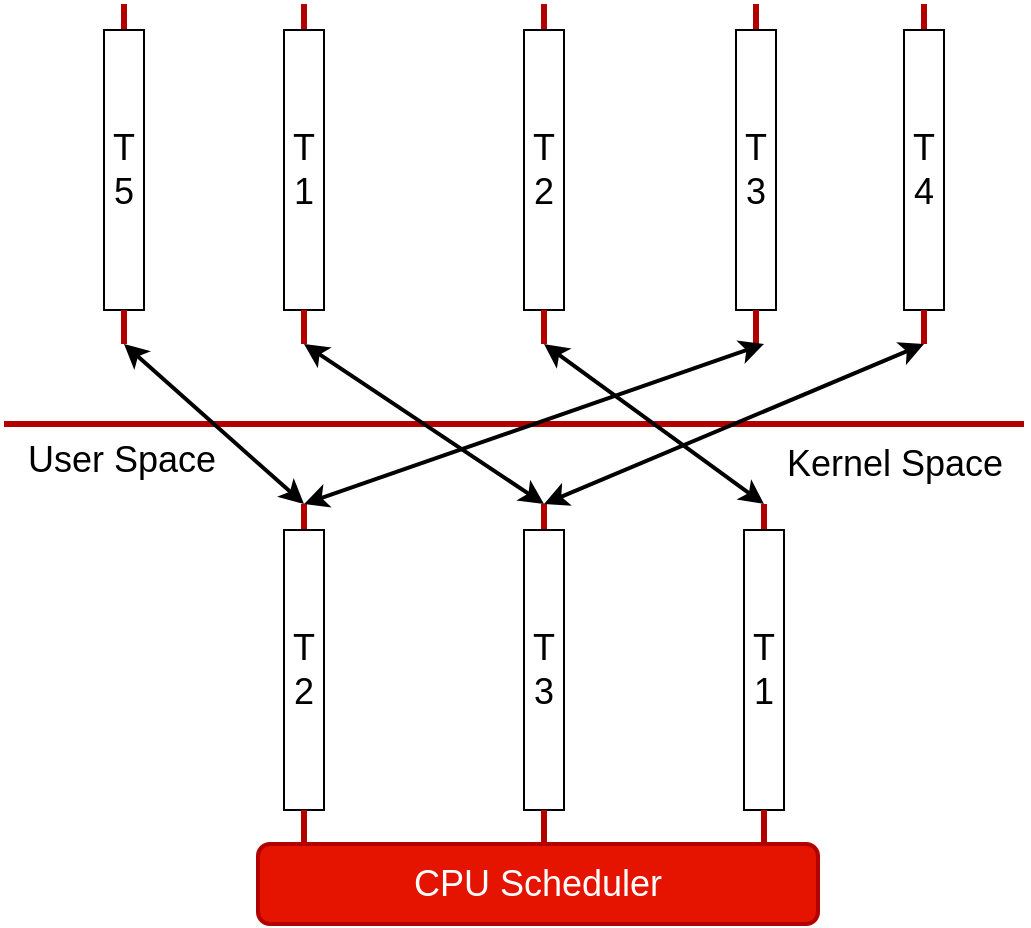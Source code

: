 <mxfile version="20.0.4" type="github">
  <diagram id="WGgsNqBOaULeudGfr_kq" name="第 1 页">
    <mxGraphModel dx="841" dy="587" grid="1" gridSize="10" guides="1" tooltips="1" connect="1" arrows="1" fold="1" page="1" pageScale="1" pageWidth="827" pageHeight="1169" math="0" shadow="0">
      <root>
        <mxCell id="0" />
        <mxCell id="1" parent="0" />
        <mxCell id="1pz0jt5vzoer_wc0gOAW-33" value="" style="endArrow=none;html=1;rounded=0;strokeWidth=3;fillColor=#e51400;strokeColor=#B20000;" edge="1" parent="1">
          <mxGeometry width="50" height="50" relative="1" as="geometry">
            <mxPoint x="10" y="680" as="sourcePoint" />
            <mxPoint x="520" y="680" as="targetPoint" />
          </mxGeometry>
        </mxCell>
        <mxCell id="1pz0jt5vzoer_wc0gOAW-34" value="&lt;font style=&quot;font-size: 18px;&quot;&gt;User Space&lt;/font&gt;" style="text;html=1;strokeColor=none;fillColor=none;align=center;verticalAlign=middle;whiteSpace=wrap;rounded=0;" vertex="1" parent="1">
          <mxGeometry x="14" y="683" width="110" height="30" as="geometry" />
        </mxCell>
        <mxCell id="1pz0jt5vzoer_wc0gOAW-35" value="" style="group" vertex="1" connectable="0" parent="1">
          <mxGeometry x="150" y="470" width="20" height="170" as="geometry" />
        </mxCell>
        <mxCell id="1pz0jt5vzoer_wc0gOAW-36" value="" style="endArrow=none;html=1;rounded=0;fontSize=18;strokeWidth=3;fillColor=#e51400;strokeColor=#B20000;startArrow=none;" edge="1" parent="1pz0jt5vzoer_wc0gOAW-35" source="1pz0jt5vzoer_wc0gOAW-37">
          <mxGeometry width="50" height="50" relative="1" as="geometry">
            <mxPoint x="10" y="170" as="sourcePoint" />
            <mxPoint x="10" as="targetPoint" />
          </mxGeometry>
        </mxCell>
        <mxCell id="1pz0jt5vzoer_wc0gOAW-37" value="T&lt;br&gt;1" style="rounded=0;whiteSpace=wrap;html=1;fontSize=18;" vertex="1" parent="1pz0jt5vzoer_wc0gOAW-35">
          <mxGeometry y="13" width="20" height="140" as="geometry" />
        </mxCell>
        <mxCell id="1pz0jt5vzoer_wc0gOAW-38" value="" style="endArrow=none;html=1;rounded=0;fontSize=18;strokeWidth=3;fillColor=#e51400;strokeColor=#B20000;" edge="1" parent="1pz0jt5vzoer_wc0gOAW-35" target="1pz0jt5vzoer_wc0gOAW-37">
          <mxGeometry width="50" height="50" relative="1" as="geometry">
            <mxPoint x="10" y="170" as="sourcePoint" />
            <mxPoint x="10" as="targetPoint" />
          </mxGeometry>
        </mxCell>
        <mxCell id="1pz0jt5vzoer_wc0gOAW-40" value="" style="group" vertex="1" connectable="0" parent="1">
          <mxGeometry x="270" y="470" width="20" height="170" as="geometry" />
        </mxCell>
        <mxCell id="1pz0jt5vzoer_wc0gOAW-41" value="" style="endArrow=none;html=1;rounded=0;fontSize=18;strokeWidth=3;fillColor=#e51400;strokeColor=#B20000;startArrow=none;" edge="1" parent="1pz0jt5vzoer_wc0gOAW-40" source="1pz0jt5vzoer_wc0gOAW-42">
          <mxGeometry width="50" height="50" relative="1" as="geometry">
            <mxPoint x="10" y="170" as="sourcePoint" />
            <mxPoint x="10" as="targetPoint" />
          </mxGeometry>
        </mxCell>
        <mxCell id="1pz0jt5vzoer_wc0gOAW-42" value="T&lt;br&gt;2" style="rounded=0;whiteSpace=wrap;html=1;fontSize=18;" vertex="1" parent="1pz0jt5vzoer_wc0gOAW-40">
          <mxGeometry y="13" width="20" height="140" as="geometry" />
        </mxCell>
        <mxCell id="1pz0jt5vzoer_wc0gOAW-43" value="" style="endArrow=none;html=1;rounded=0;fontSize=18;strokeWidth=3;fillColor=#e51400;strokeColor=#B20000;" edge="1" parent="1pz0jt5vzoer_wc0gOAW-40" target="1pz0jt5vzoer_wc0gOAW-42">
          <mxGeometry width="50" height="50" relative="1" as="geometry">
            <mxPoint x="10" y="170" as="sourcePoint" />
            <mxPoint x="10" as="targetPoint" />
          </mxGeometry>
        </mxCell>
        <mxCell id="1pz0jt5vzoer_wc0gOAW-44" value="" style="group" vertex="1" connectable="0" parent="1">
          <mxGeometry x="376" y="470" width="20" height="170" as="geometry" />
        </mxCell>
        <mxCell id="1pz0jt5vzoer_wc0gOAW-45" value="" style="endArrow=none;html=1;rounded=0;fontSize=18;strokeWidth=3;fillColor=#e51400;strokeColor=#B20000;startArrow=none;" edge="1" parent="1pz0jt5vzoer_wc0gOAW-44" source="1pz0jt5vzoer_wc0gOAW-46">
          <mxGeometry width="50" height="50" relative="1" as="geometry">
            <mxPoint x="10" y="170" as="sourcePoint" />
            <mxPoint x="10" as="targetPoint" />
          </mxGeometry>
        </mxCell>
        <mxCell id="1pz0jt5vzoer_wc0gOAW-46" value="T&lt;br&gt;3" style="rounded=0;whiteSpace=wrap;html=1;fontSize=18;" vertex="1" parent="1pz0jt5vzoer_wc0gOAW-44">
          <mxGeometry y="13" width="20" height="140" as="geometry" />
        </mxCell>
        <mxCell id="1pz0jt5vzoer_wc0gOAW-47" value="" style="endArrow=none;html=1;rounded=0;fontSize=18;strokeWidth=3;fillColor=#e51400;strokeColor=#B20000;" edge="1" parent="1pz0jt5vzoer_wc0gOAW-44" target="1pz0jt5vzoer_wc0gOAW-46">
          <mxGeometry width="50" height="50" relative="1" as="geometry">
            <mxPoint x="10" y="170" as="sourcePoint" />
            <mxPoint x="10" as="targetPoint" />
          </mxGeometry>
        </mxCell>
        <mxCell id="1pz0jt5vzoer_wc0gOAW-48" value="&lt;span style=&quot;&quot;&gt;Kernel Space&lt;/span&gt;" style="text;html=1;align=center;verticalAlign=middle;resizable=0;points=[];autosize=1;strokeColor=none;fillColor=none;fontSize=18;" vertex="1" parent="1">
          <mxGeometry x="390" y="680" width="130" height="40" as="geometry" />
        </mxCell>
        <mxCell id="1pz0jt5vzoer_wc0gOAW-52" value="" style="group" vertex="1" connectable="0" parent="1">
          <mxGeometry x="150" y="720" width="20" height="170" as="geometry" />
        </mxCell>
        <mxCell id="1pz0jt5vzoer_wc0gOAW-53" value="" style="endArrow=none;html=1;rounded=0;fontSize=18;strokeWidth=3;fillColor=#e51400;strokeColor=#B20000;startArrow=none;" edge="1" parent="1pz0jt5vzoer_wc0gOAW-52" source="1pz0jt5vzoer_wc0gOAW-54">
          <mxGeometry width="50" height="50" relative="1" as="geometry">
            <mxPoint x="10" y="170" as="sourcePoint" />
            <mxPoint x="10" as="targetPoint" />
          </mxGeometry>
        </mxCell>
        <mxCell id="1pz0jt5vzoer_wc0gOAW-54" value="T&lt;br&gt;2" style="rounded=0;whiteSpace=wrap;html=1;fontSize=18;" vertex="1" parent="1pz0jt5vzoer_wc0gOAW-52">
          <mxGeometry y="13" width="20" height="140" as="geometry" />
        </mxCell>
        <mxCell id="1pz0jt5vzoer_wc0gOAW-55" value="" style="endArrow=none;html=1;rounded=0;fontSize=18;strokeWidth=3;fillColor=#e51400;strokeColor=#B20000;" edge="1" parent="1pz0jt5vzoer_wc0gOAW-52" target="1pz0jt5vzoer_wc0gOAW-54">
          <mxGeometry width="50" height="50" relative="1" as="geometry">
            <mxPoint x="10" y="170" as="sourcePoint" />
            <mxPoint x="10" as="targetPoint" />
          </mxGeometry>
        </mxCell>
        <mxCell id="1pz0jt5vzoer_wc0gOAW-56" value="" style="group" vertex="1" connectable="0" parent="1">
          <mxGeometry x="270" y="720" width="20" height="170" as="geometry" />
        </mxCell>
        <mxCell id="1pz0jt5vzoer_wc0gOAW-57" value="" style="endArrow=none;html=1;rounded=0;fontSize=18;strokeWidth=3;fillColor=#e51400;strokeColor=#B20000;startArrow=none;" edge="1" parent="1pz0jt5vzoer_wc0gOAW-56" source="1pz0jt5vzoer_wc0gOAW-58">
          <mxGeometry width="50" height="50" relative="1" as="geometry">
            <mxPoint x="10" y="170" as="sourcePoint" />
            <mxPoint x="10" as="targetPoint" />
          </mxGeometry>
        </mxCell>
        <mxCell id="1pz0jt5vzoer_wc0gOAW-58" value="T&lt;br&gt;3" style="rounded=0;whiteSpace=wrap;html=1;fontSize=18;" vertex="1" parent="1pz0jt5vzoer_wc0gOAW-56">
          <mxGeometry y="13" width="20" height="140" as="geometry" />
        </mxCell>
        <mxCell id="1pz0jt5vzoer_wc0gOAW-59" value="" style="endArrow=none;html=1;rounded=0;fontSize=18;strokeWidth=3;fillColor=#e51400;strokeColor=#B20000;" edge="1" parent="1pz0jt5vzoer_wc0gOAW-56" target="1pz0jt5vzoer_wc0gOAW-58">
          <mxGeometry width="50" height="50" relative="1" as="geometry">
            <mxPoint x="10" y="170" as="sourcePoint" />
            <mxPoint x="10" as="targetPoint" />
          </mxGeometry>
        </mxCell>
        <mxCell id="1pz0jt5vzoer_wc0gOAW-60" value="" style="group" vertex="1" connectable="0" parent="1">
          <mxGeometry x="380" y="720" width="20" height="170" as="geometry" />
        </mxCell>
        <mxCell id="1pz0jt5vzoer_wc0gOAW-61" value="" style="endArrow=none;html=1;rounded=0;fontSize=18;strokeWidth=3;fillColor=#e51400;strokeColor=#B20000;startArrow=none;" edge="1" parent="1pz0jt5vzoer_wc0gOAW-60" source="1pz0jt5vzoer_wc0gOAW-62">
          <mxGeometry width="50" height="50" relative="1" as="geometry">
            <mxPoint x="10" y="170" as="sourcePoint" />
            <mxPoint x="10" as="targetPoint" />
          </mxGeometry>
        </mxCell>
        <mxCell id="1pz0jt5vzoer_wc0gOAW-62" value="T&lt;br&gt;1" style="rounded=0;whiteSpace=wrap;html=1;fontSize=18;" vertex="1" parent="1pz0jt5vzoer_wc0gOAW-60">
          <mxGeometry y="13" width="20" height="140" as="geometry" />
        </mxCell>
        <mxCell id="1pz0jt5vzoer_wc0gOAW-63" value="" style="endArrow=none;html=1;rounded=0;fontSize=18;strokeWidth=3;fillColor=#e51400;strokeColor=#B20000;" edge="1" parent="1pz0jt5vzoer_wc0gOAW-60" target="1pz0jt5vzoer_wc0gOAW-62">
          <mxGeometry width="50" height="50" relative="1" as="geometry">
            <mxPoint x="10" y="170" as="sourcePoint" />
            <mxPoint x="10" as="targetPoint" />
          </mxGeometry>
        </mxCell>
        <mxCell id="1pz0jt5vzoer_wc0gOAW-64" value="" style="endArrow=classic;startArrow=classic;html=1;rounded=0;fontSize=18;strokeWidth=2;" edge="1" parent="1">
          <mxGeometry width="50" height="50" relative="1" as="geometry">
            <mxPoint x="160" y="640" as="sourcePoint" />
            <mxPoint x="280" y="720" as="targetPoint" />
          </mxGeometry>
        </mxCell>
        <mxCell id="1pz0jt5vzoer_wc0gOAW-65" value="" style="endArrow=classic;startArrow=classic;html=1;rounded=0;fontSize=18;strokeWidth=2;" edge="1" parent="1">
          <mxGeometry width="50" height="50" relative="1" as="geometry">
            <mxPoint x="160" y="720" as="sourcePoint" />
            <mxPoint x="390" y="640" as="targetPoint" />
          </mxGeometry>
        </mxCell>
        <mxCell id="1pz0jt5vzoer_wc0gOAW-66" value="" style="endArrow=classic;startArrow=classic;html=1;rounded=0;fontSize=18;strokeWidth=2;" edge="1" parent="1">
          <mxGeometry width="50" height="50" relative="1" as="geometry">
            <mxPoint x="390" y="720" as="sourcePoint" />
            <mxPoint x="280" y="640" as="targetPoint" />
          </mxGeometry>
        </mxCell>
        <mxCell id="1pz0jt5vzoer_wc0gOAW-67" value="CPU Scheduler" style="rounded=1;whiteSpace=wrap;html=1;fontSize=18;strokeWidth=2;fillColor=#e51400;fontColor=#ffffff;strokeColor=#B20000;" vertex="1" parent="1">
          <mxGeometry x="137" y="890" width="280" height="40" as="geometry" />
        </mxCell>
        <mxCell id="1pz0jt5vzoer_wc0gOAW-70" value="" style="group" vertex="1" connectable="0" parent="1">
          <mxGeometry x="460" y="470" width="20" height="170" as="geometry" />
        </mxCell>
        <mxCell id="1pz0jt5vzoer_wc0gOAW-71" value="" style="endArrow=none;html=1;rounded=0;fontSize=18;strokeWidth=3;fillColor=#e51400;strokeColor=#B20000;startArrow=none;" edge="1" parent="1pz0jt5vzoer_wc0gOAW-70" source="1pz0jt5vzoer_wc0gOAW-72">
          <mxGeometry width="50" height="50" relative="1" as="geometry">
            <mxPoint x="10" y="170" as="sourcePoint" />
            <mxPoint x="10" as="targetPoint" />
          </mxGeometry>
        </mxCell>
        <mxCell id="1pz0jt5vzoer_wc0gOAW-72" value="T&lt;br&gt;4" style="rounded=0;whiteSpace=wrap;html=1;fontSize=18;" vertex="1" parent="1pz0jt5vzoer_wc0gOAW-70">
          <mxGeometry y="13" width="20" height="140" as="geometry" />
        </mxCell>
        <mxCell id="1pz0jt5vzoer_wc0gOAW-73" value="" style="endArrow=none;html=1;rounded=0;fontSize=18;strokeWidth=3;fillColor=#e51400;strokeColor=#B20000;" edge="1" parent="1pz0jt5vzoer_wc0gOAW-70" target="1pz0jt5vzoer_wc0gOAW-72">
          <mxGeometry width="50" height="50" relative="1" as="geometry">
            <mxPoint x="10" y="170" as="sourcePoint" />
            <mxPoint x="10" as="targetPoint" />
          </mxGeometry>
        </mxCell>
        <mxCell id="1pz0jt5vzoer_wc0gOAW-74" value="" style="endArrow=classic;startArrow=classic;html=1;rounded=0;fontSize=18;strokeWidth=2;" edge="1" parent="1">
          <mxGeometry width="50" height="50" relative="1" as="geometry">
            <mxPoint x="280" y="720" as="sourcePoint" />
            <mxPoint x="470" y="640" as="targetPoint" />
          </mxGeometry>
        </mxCell>
        <mxCell id="1pz0jt5vzoer_wc0gOAW-77" value="" style="group" vertex="1" connectable="0" parent="1">
          <mxGeometry x="60" y="470" width="20" height="170" as="geometry" />
        </mxCell>
        <mxCell id="1pz0jt5vzoer_wc0gOAW-78" value="" style="endArrow=none;html=1;rounded=0;fontSize=18;strokeWidth=3;fillColor=#e51400;strokeColor=#B20000;startArrow=none;" edge="1" parent="1pz0jt5vzoer_wc0gOAW-77" source="1pz0jt5vzoer_wc0gOAW-79">
          <mxGeometry width="50" height="50" relative="1" as="geometry">
            <mxPoint x="10" y="170" as="sourcePoint" />
            <mxPoint x="10" as="targetPoint" />
          </mxGeometry>
        </mxCell>
        <mxCell id="1pz0jt5vzoer_wc0gOAW-79" value="T&lt;br&gt;5" style="rounded=0;whiteSpace=wrap;html=1;fontSize=18;" vertex="1" parent="1pz0jt5vzoer_wc0gOAW-77">
          <mxGeometry y="13" width="20" height="140" as="geometry" />
        </mxCell>
        <mxCell id="1pz0jt5vzoer_wc0gOAW-80" value="" style="endArrow=none;html=1;rounded=0;fontSize=18;strokeWidth=3;fillColor=#e51400;strokeColor=#B20000;" edge="1" parent="1pz0jt5vzoer_wc0gOAW-77" target="1pz0jt5vzoer_wc0gOAW-79">
          <mxGeometry width="50" height="50" relative="1" as="geometry">
            <mxPoint x="10" y="170" as="sourcePoint" />
            <mxPoint x="10" as="targetPoint" />
          </mxGeometry>
        </mxCell>
        <mxCell id="1pz0jt5vzoer_wc0gOAW-83" value="" style="endArrow=classic;startArrow=classic;html=1;rounded=0;fontSize=18;strokeWidth=2;" edge="1" parent="1">
          <mxGeometry width="50" height="50" relative="1" as="geometry">
            <mxPoint x="160" y="720" as="sourcePoint" />
            <mxPoint x="70" y="640" as="targetPoint" />
          </mxGeometry>
        </mxCell>
      </root>
    </mxGraphModel>
  </diagram>
</mxfile>
